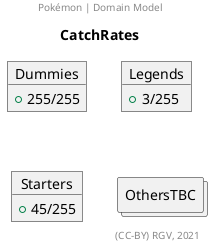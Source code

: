 @startuml
title CatchRates
center header Pokémon | Domain Model
'''''''''''''
allowmixing
'''''''''''''

object Dummies{ 
    +255/255
}

object Legends{
    +3/255
}

object Starters{
    +45/255
}

collections OthersTBC

'''''''''''''
'''''''''''''
right footer (CC-BY) RGV, 2021
@enduml